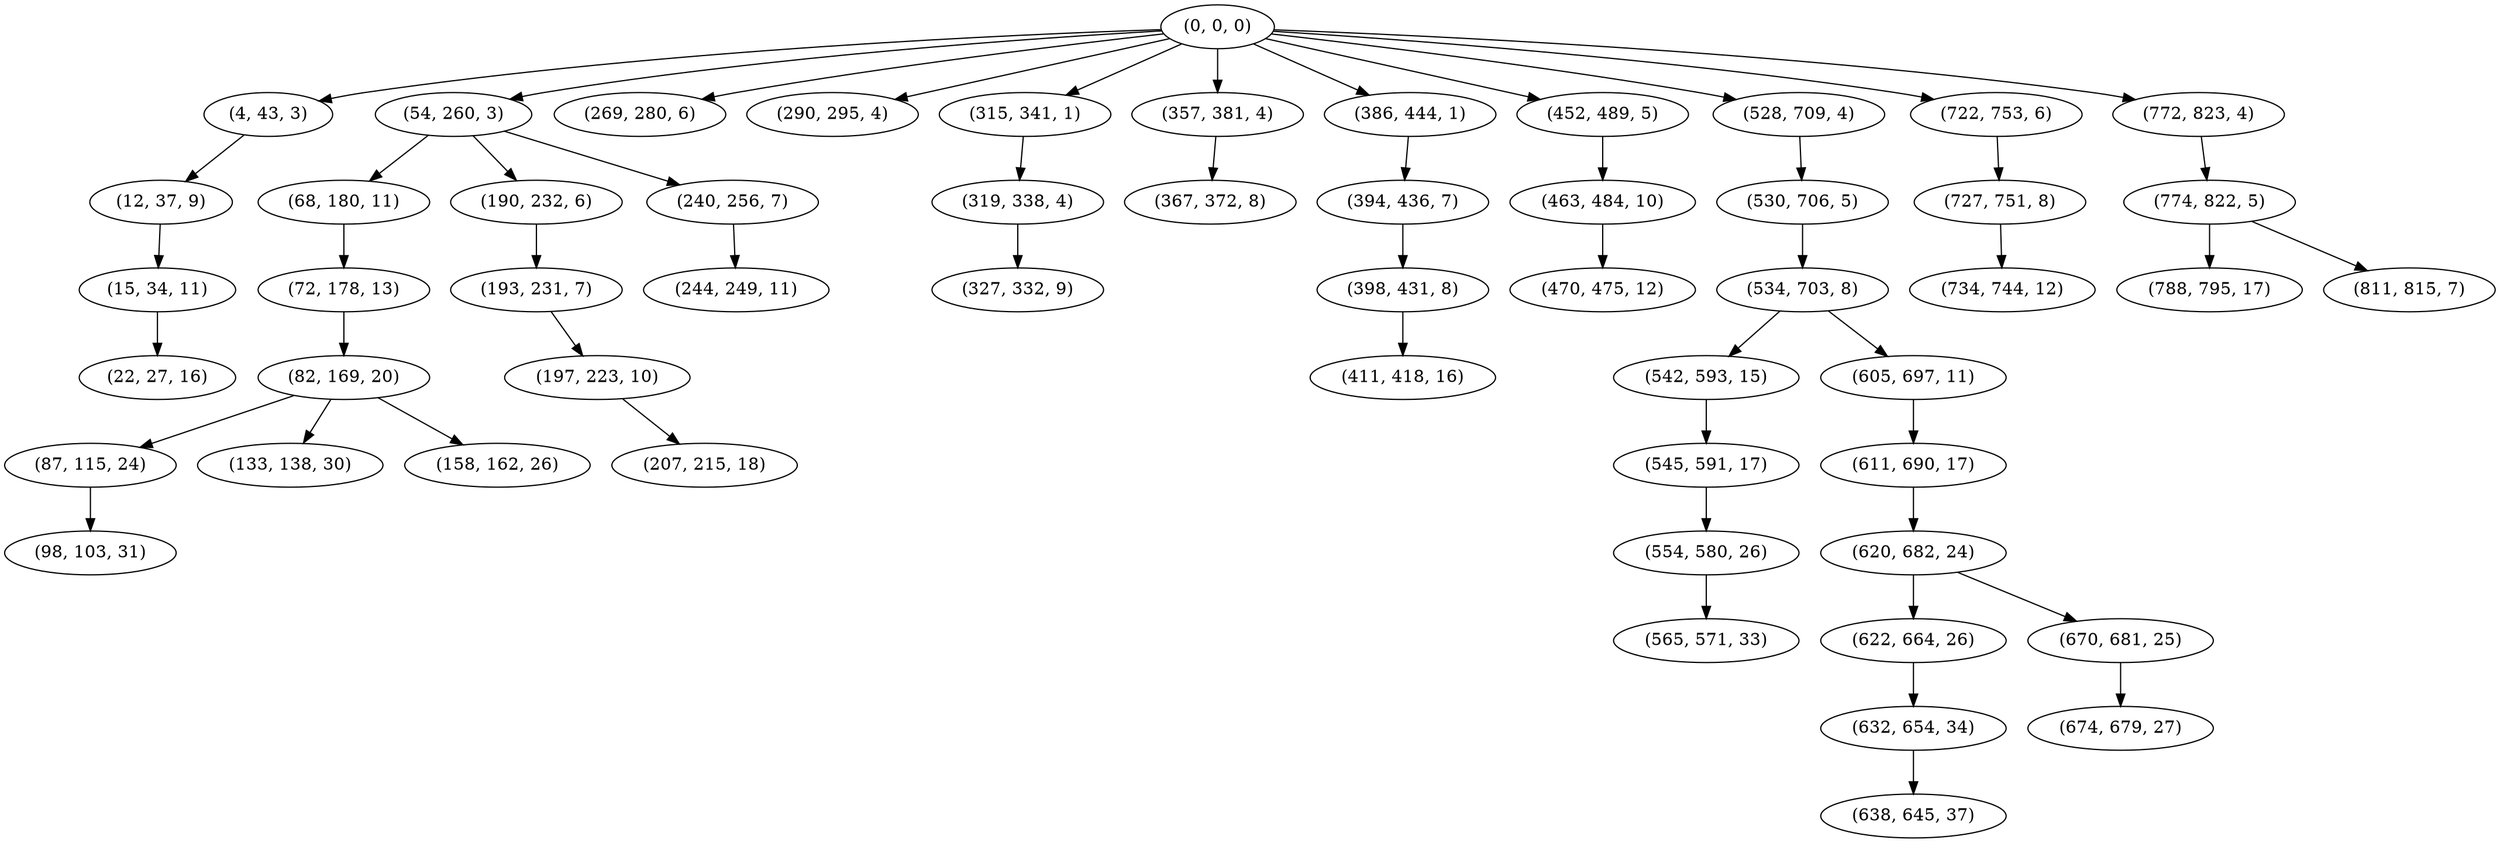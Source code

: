 digraph tree {
    "(0, 0, 0)";
    "(4, 43, 3)";
    "(12, 37, 9)";
    "(15, 34, 11)";
    "(22, 27, 16)";
    "(54, 260, 3)";
    "(68, 180, 11)";
    "(72, 178, 13)";
    "(82, 169, 20)";
    "(87, 115, 24)";
    "(98, 103, 31)";
    "(133, 138, 30)";
    "(158, 162, 26)";
    "(190, 232, 6)";
    "(193, 231, 7)";
    "(197, 223, 10)";
    "(207, 215, 18)";
    "(240, 256, 7)";
    "(244, 249, 11)";
    "(269, 280, 6)";
    "(290, 295, 4)";
    "(315, 341, 1)";
    "(319, 338, 4)";
    "(327, 332, 9)";
    "(357, 381, 4)";
    "(367, 372, 8)";
    "(386, 444, 1)";
    "(394, 436, 7)";
    "(398, 431, 8)";
    "(411, 418, 16)";
    "(452, 489, 5)";
    "(463, 484, 10)";
    "(470, 475, 12)";
    "(528, 709, 4)";
    "(530, 706, 5)";
    "(534, 703, 8)";
    "(542, 593, 15)";
    "(545, 591, 17)";
    "(554, 580, 26)";
    "(565, 571, 33)";
    "(605, 697, 11)";
    "(611, 690, 17)";
    "(620, 682, 24)";
    "(622, 664, 26)";
    "(632, 654, 34)";
    "(638, 645, 37)";
    "(670, 681, 25)";
    "(674, 679, 27)";
    "(722, 753, 6)";
    "(727, 751, 8)";
    "(734, 744, 12)";
    "(772, 823, 4)";
    "(774, 822, 5)";
    "(788, 795, 17)";
    "(811, 815, 7)";
    "(0, 0, 0)" -> "(4, 43, 3)";
    "(0, 0, 0)" -> "(54, 260, 3)";
    "(0, 0, 0)" -> "(269, 280, 6)";
    "(0, 0, 0)" -> "(290, 295, 4)";
    "(0, 0, 0)" -> "(315, 341, 1)";
    "(0, 0, 0)" -> "(357, 381, 4)";
    "(0, 0, 0)" -> "(386, 444, 1)";
    "(0, 0, 0)" -> "(452, 489, 5)";
    "(0, 0, 0)" -> "(528, 709, 4)";
    "(0, 0, 0)" -> "(722, 753, 6)";
    "(0, 0, 0)" -> "(772, 823, 4)";
    "(4, 43, 3)" -> "(12, 37, 9)";
    "(12, 37, 9)" -> "(15, 34, 11)";
    "(15, 34, 11)" -> "(22, 27, 16)";
    "(54, 260, 3)" -> "(68, 180, 11)";
    "(54, 260, 3)" -> "(190, 232, 6)";
    "(54, 260, 3)" -> "(240, 256, 7)";
    "(68, 180, 11)" -> "(72, 178, 13)";
    "(72, 178, 13)" -> "(82, 169, 20)";
    "(82, 169, 20)" -> "(87, 115, 24)";
    "(82, 169, 20)" -> "(133, 138, 30)";
    "(82, 169, 20)" -> "(158, 162, 26)";
    "(87, 115, 24)" -> "(98, 103, 31)";
    "(190, 232, 6)" -> "(193, 231, 7)";
    "(193, 231, 7)" -> "(197, 223, 10)";
    "(197, 223, 10)" -> "(207, 215, 18)";
    "(240, 256, 7)" -> "(244, 249, 11)";
    "(315, 341, 1)" -> "(319, 338, 4)";
    "(319, 338, 4)" -> "(327, 332, 9)";
    "(357, 381, 4)" -> "(367, 372, 8)";
    "(386, 444, 1)" -> "(394, 436, 7)";
    "(394, 436, 7)" -> "(398, 431, 8)";
    "(398, 431, 8)" -> "(411, 418, 16)";
    "(452, 489, 5)" -> "(463, 484, 10)";
    "(463, 484, 10)" -> "(470, 475, 12)";
    "(528, 709, 4)" -> "(530, 706, 5)";
    "(530, 706, 5)" -> "(534, 703, 8)";
    "(534, 703, 8)" -> "(542, 593, 15)";
    "(534, 703, 8)" -> "(605, 697, 11)";
    "(542, 593, 15)" -> "(545, 591, 17)";
    "(545, 591, 17)" -> "(554, 580, 26)";
    "(554, 580, 26)" -> "(565, 571, 33)";
    "(605, 697, 11)" -> "(611, 690, 17)";
    "(611, 690, 17)" -> "(620, 682, 24)";
    "(620, 682, 24)" -> "(622, 664, 26)";
    "(620, 682, 24)" -> "(670, 681, 25)";
    "(622, 664, 26)" -> "(632, 654, 34)";
    "(632, 654, 34)" -> "(638, 645, 37)";
    "(670, 681, 25)" -> "(674, 679, 27)";
    "(722, 753, 6)" -> "(727, 751, 8)";
    "(727, 751, 8)" -> "(734, 744, 12)";
    "(772, 823, 4)" -> "(774, 822, 5)";
    "(774, 822, 5)" -> "(788, 795, 17)";
    "(774, 822, 5)" -> "(811, 815, 7)";
}
